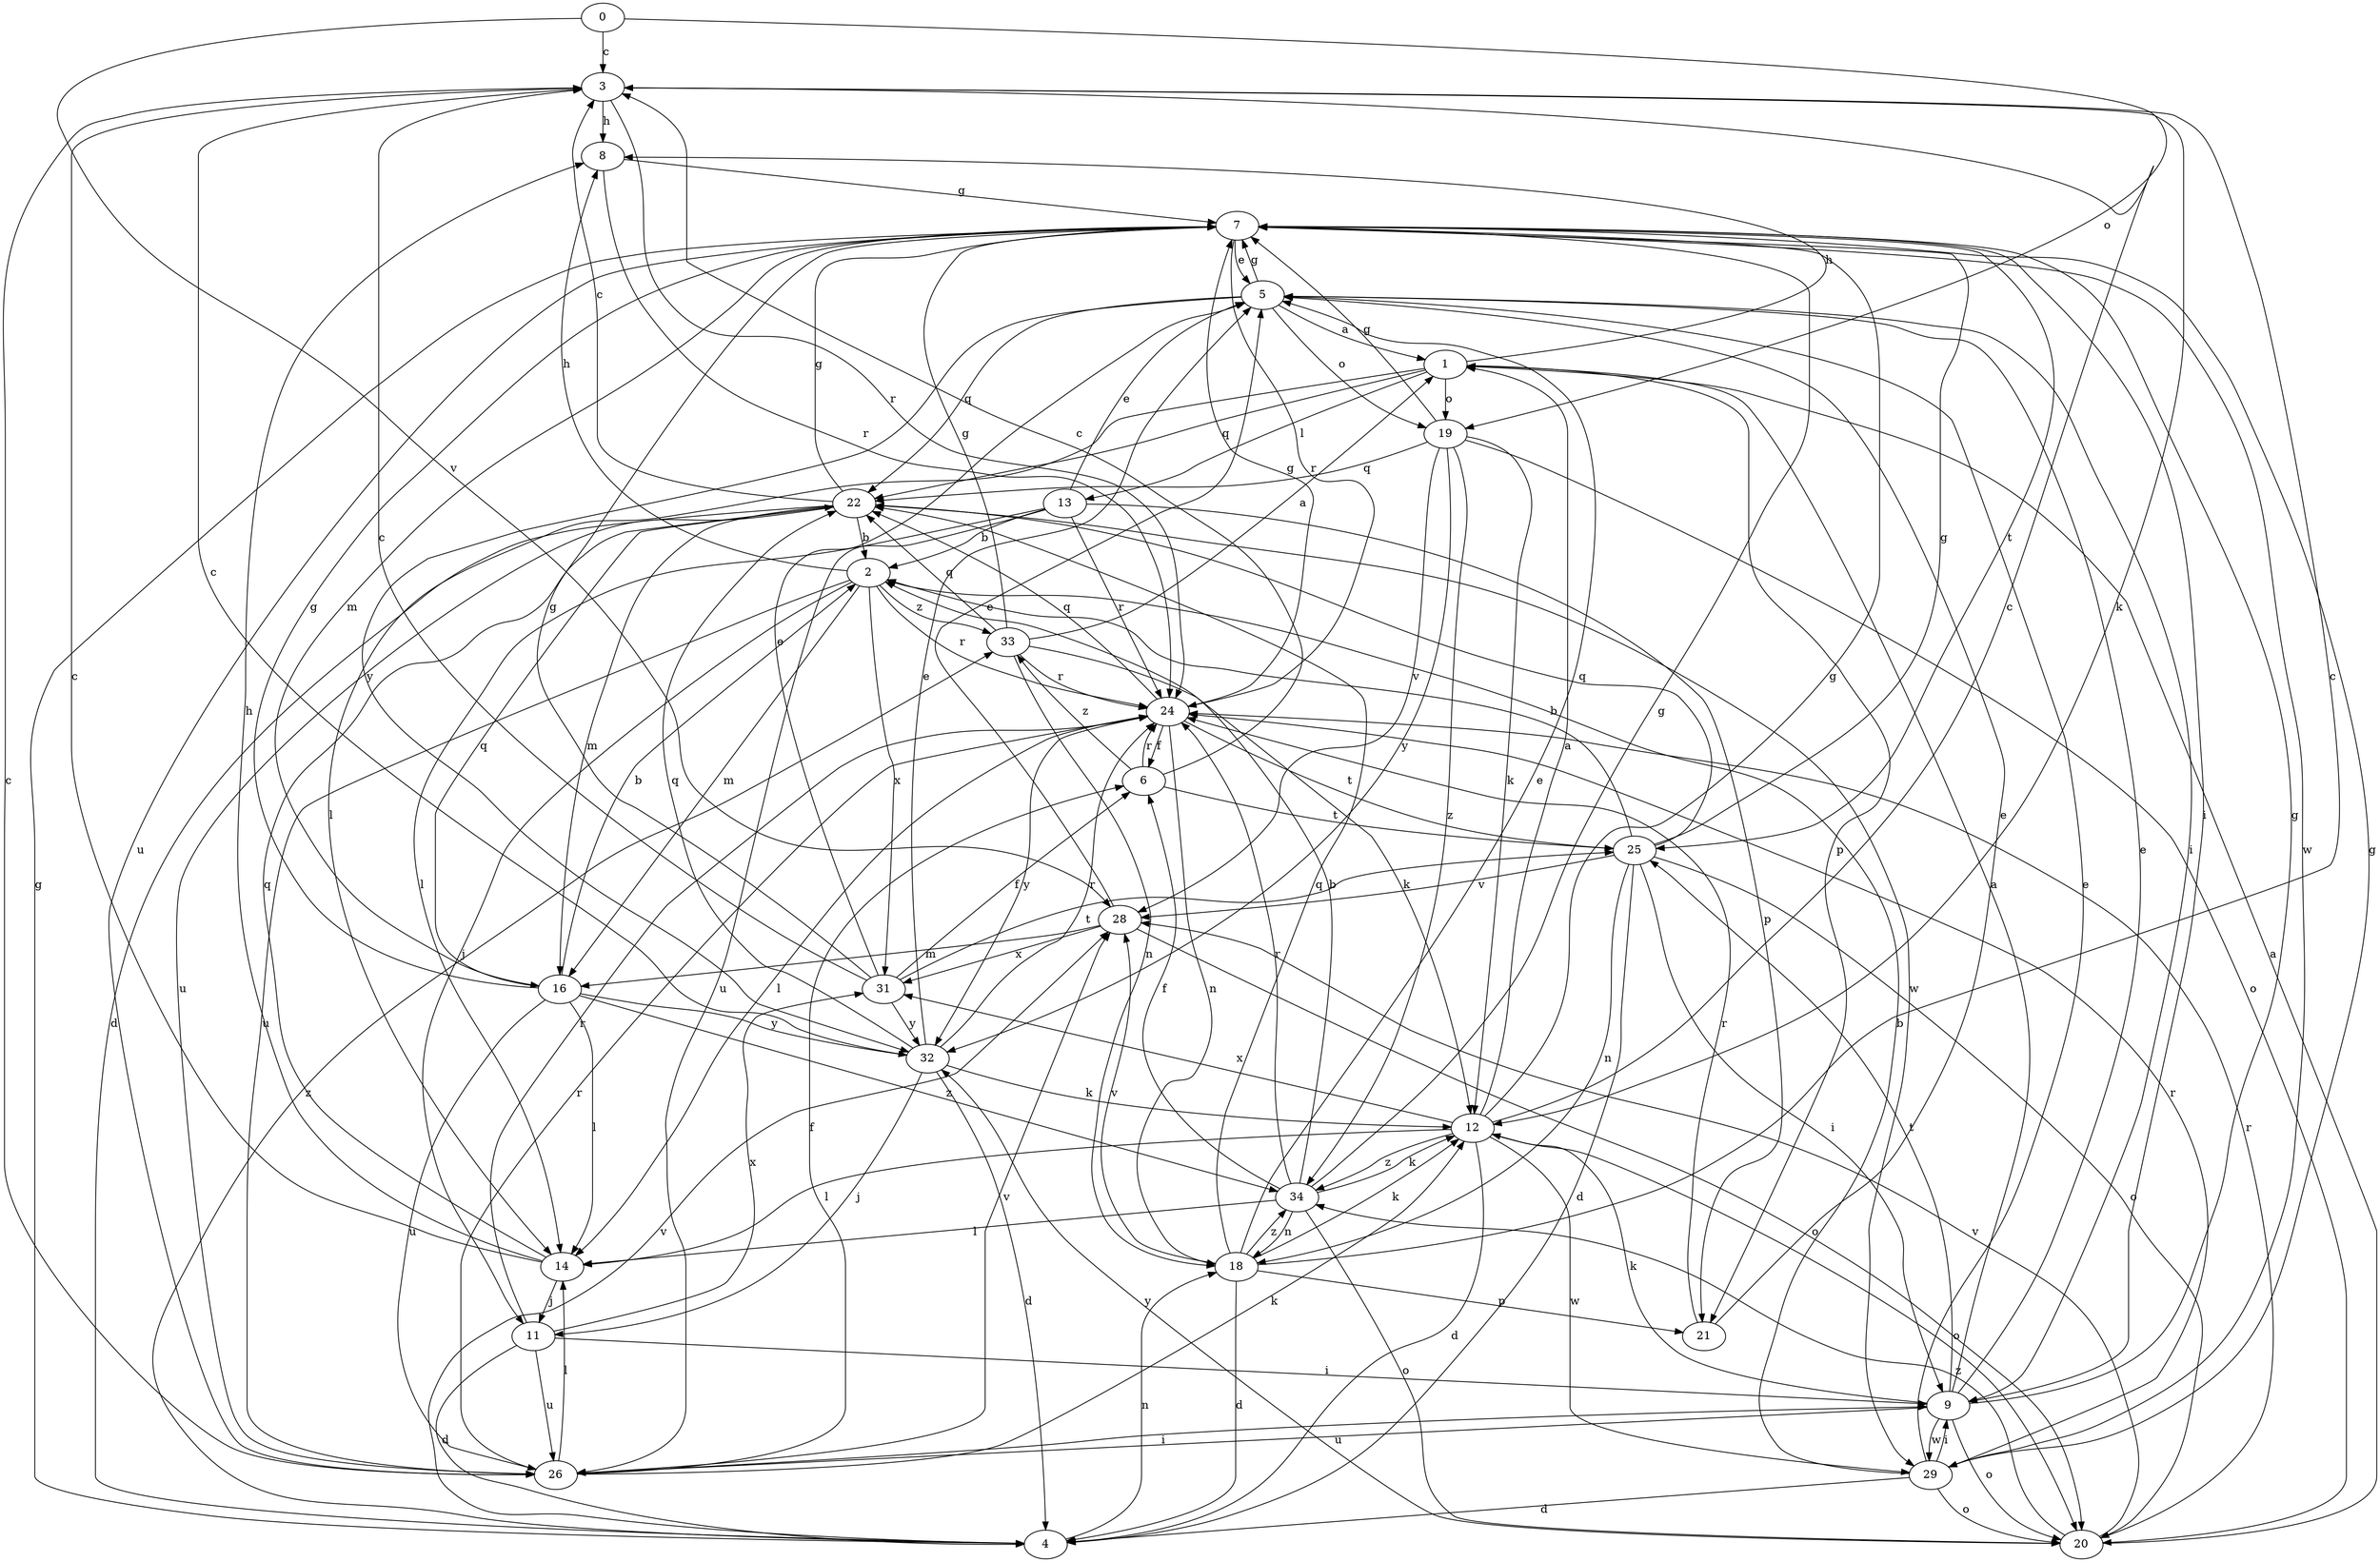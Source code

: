 strict digraph  {
0;
1;
2;
3;
4;
5;
6;
7;
8;
9;
11;
12;
13;
14;
16;
18;
19;
20;
21;
22;
24;
25;
26;
28;
29;
31;
32;
33;
34;
0 -> 3  [label=c];
0 -> 19  [label=o];
0 -> 28  [label=v];
1 -> 8  [label=h];
1 -> 13  [label=l];
1 -> 14  [label=l];
1 -> 19  [label=o];
1 -> 21  [label=p];
1 -> 22  [label=q];
2 -> 8  [label=h];
2 -> 11  [label=j];
2 -> 16  [label=m];
2 -> 24  [label=r];
2 -> 26  [label=u];
2 -> 31  [label=x];
2 -> 33  [label=z];
3 -> 8  [label=h];
3 -> 12  [label=k];
3 -> 24  [label=r];
4 -> 7  [label=g];
4 -> 18  [label=n];
4 -> 28  [label=v];
4 -> 33  [label=z];
5 -> 1  [label=a];
5 -> 7  [label=g];
5 -> 9  [label=i];
5 -> 19  [label=o];
5 -> 22  [label=q];
5 -> 32  [label=y];
6 -> 3  [label=c];
6 -> 24  [label=r];
6 -> 25  [label=t];
6 -> 33  [label=z];
7 -> 5  [label=e];
7 -> 9  [label=i];
7 -> 16  [label=m];
7 -> 24  [label=r];
7 -> 25  [label=t];
7 -> 26  [label=u];
7 -> 29  [label=w];
8 -> 7  [label=g];
8 -> 24  [label=r];
9 -> 1  [label=a];
9 -> 5  [label=e];
9 -> 7  [label=g];
9 -> 12  [label=k];
9 -> 20  [label=o];
9 -> 25  [label=t];
9 -> 26  [label=u];
9 -> 29  [label=w];
11 -> 4  [label=d];
11 -> 9  [label=i];
11 -> 24  [label=r];
11 -> 26  [label=u];
11 -> 31  [label=x];
12 -> 1  [label=a];
12 -> 3  [label=c];
12 -> 4  [label=d];
12 -> 7  [label=g];
12 -> 14  [label=l];
12 -> 20  [label=o];
12 -> 29  [label=w];
12 -> 31  [label=x];
12 -> 34  [label=z];
13 -> 2  [label=b];
13 -> 5  [label=e];
13 -> 14  [label=l];
13 -> 21  [label=p];
13 -> 24  [label=r];
13 -> 26  [label=u];
14 -> 3  [label=c];
14 -> 8  [label=h];
14 -> 11  [label=j];
14 -> 22  [label=q];
16 -> 2  [label=b];
16 -> 7  [label=g];
16 -> 14  [label=l];
16 -> 22  [label=q];
16 -> 26  [label=u];
16 -> 32  [label=y];
16 -> 34  [label=z];
18 -> 3  [label=c];
18 -> 4  [label=d];
18 -> 5  [label=e];
18 -> 12  [label=k];
18 -> 21  [label=p];
18 -> 22  [label=q];
18 -> 28  [label=v];
18 -> 34  [label=z];
19 -> 7  [label=g];
19 -> 12  [label=k];
19 -> 20  [label=o];
19 -> 22  [label=q];
19 -> 28  [label=v];
19 -> 32  [label=y];
19 -> 34  [label=z];
20 -> 1  [label=a];
20 -> 24  [label=r];
20 -> 28  [label=v];
20 -> 32  [label=y];
20 -> 34  [label=z];
21 -> 5  [label=e];
21 -> 24  [label=r];
22 -> 2  [label=b];
22 -> 3  [label=c];
22 -> 4  [label=d];
22 -> 7  [label=g];
22 -> 16  [label=m];
22 -> 26  [label=u];
22 -> 29  [label=w];
24 -> 6  [label=f];
24 -> 7  [label=g];
24 -> 14  [label=l];
24 -> 18  [label=n];
24 -> 22  [label=q];
24 -> 25  [label=t];
24 -> 32  [label=y];
25 -> 2  [label=b];
25 -> 4  [label=d];
25 -> 7  [label=g];
25 -> 9  [label=i];
25 -> 18  [label=n];
25 -> 20  [label=o];
25 -> 22  [label=q];
25 -> 28  [label=v];
26 -> 3  [label=c];
26 -> 6  [label=f];
26 -> 9  [label=i];
26 -> 12  [label=k];
26 -> 14  [label=l];
26 -> 24  [label=r];
26 -> 28  [label=v];
28 -> 5  [label=e];
28 -> 16  [label=m];
28 -> 20  [label=o];
28 -> 31  [label=x];
29 -> 2  [label=b];
29 -> 4  [label=d];
29 -> 5  [label=e];
29 -> 7  [label=g];
29 -> 9  [label=i];
29 -> 20  [label=o];
29 -> 24  [label=r];
31 -> 3  [label=c];
31 -> 5  [label=e];
31 -> 6  [label=f];
31 -> 7  [label=g];
31 -> 25  [label=t];
31 -> 32  [label=y];
32 -> 3  [label=c];
32 -> 4  [label=d];
32 -> 5  [label=e];
32 -> 11  [label=j];
32 -> 12  [label=k];
32 -> 22  [label=q];
32 -> 24  [label=r];
33 -> 1  [label=a];
33 -> 7  [label=g];
33 -> 12  [label=k];
33 -> 18  [label=n];
33 -> 22  [label=q];
33 -> 24  [label=r];
34 -> 2  [label=b];
34 -> 6  [label=f];
34 -> 7  [label=g];
34 -> 12  [label=k];
34 -> 14  [label=l];
34 -> 18  [label=n];
34 -> 20  [label=o];
34 -> 24  [label=r];
}
